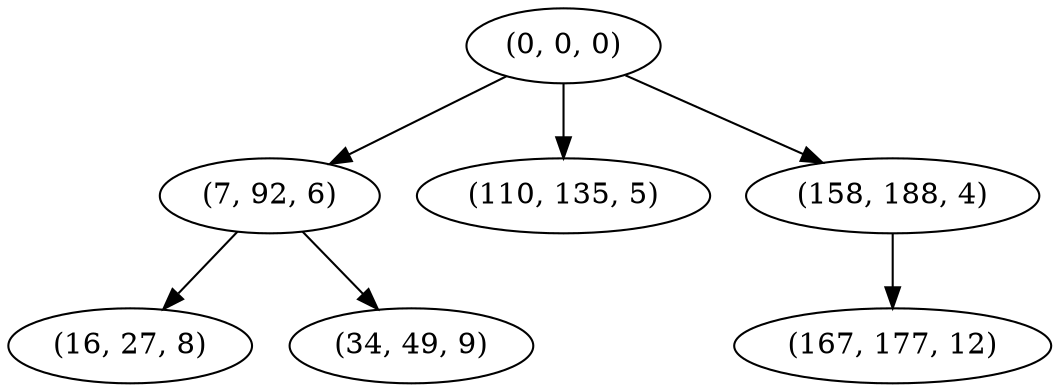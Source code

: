 digraph tree {
    "(0, 0, 0)";
    "(7, 92, 6)";
    "(16, 27, 8)";
    "(34, 49, 9)";
    "(110, 135, 5)";
    "(158, 188, 4)";
    "(167, 177, 12)";
    "(0, 0, 0)" -> "(7, 92, 6)";
    "(0, 0, 0)" -> "(110, 135, 5)";
    "(0, 0, 0)" -> "(158, 188, 4)";
    "(7, 92, 6)" -> "(16, 27, 8)";
    "(7, 92, 6)" -> "(34, 49, 9)";
    "(158, 188, 4)" -> "(167, 177, 12)";
}
